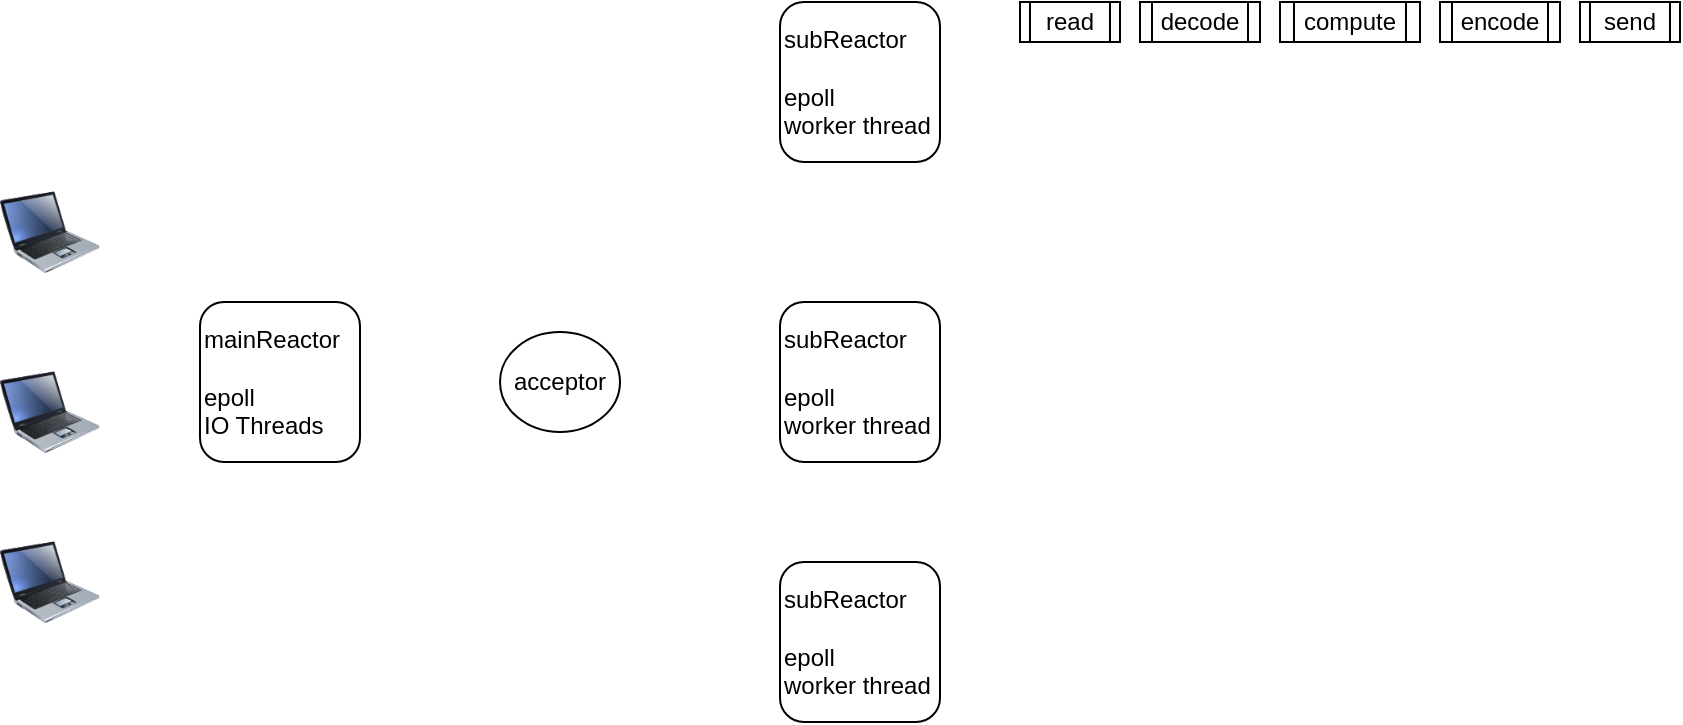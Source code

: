 <mxfile version="24.6.2" type="device">
  <diagram name="Page-1" id="UVrdi4GD2WVLUjD5QYKt">
    <mxGraphModel dx="875" dy="442" grid="1" gridSize="10" guides="1" tooltips="1" connect="1" arrows="1" fold="1" page="1" pageScale="1" pageWidth="850" pageHeight="1100" math="0" shadow="0">
      <root>
        <mxCell id="0" />
        <mxCell id="1" parent="0" />
        <mxCell id="k-Sry2fkS16kkjJ7Y7ue-1" value="mainReactor&lt;div&gt;&lt;br&gt;&lt;div&gt;&lt;div style=&quot;&quot;&gt;&lt;span style=&quot;background-color: initial;&quot;&gt;epoll&lt;/span&gt;&lt;/div&gt;&lt;div&gt;IO Threads&lt;/div&gt;&lt;/div&gt;&lt;/div&gt;" style="rounded=1;whiteSpace=wrap;html=1;align=left;" vertex="1" parent="1">
          <mxGeometry x="110" y="180" width="80" height="80" as="geometry" />
        </mxCell>
        <mxCell id="k-Sry2fkS16kkjJ7Y7ue-2" value="subReactor&lt;div&gt;&lt;br&gt;epoll&lt;div&gt;worker thread&lt;/div&gt;&lt;/div&gt;" style="rounded=1;whiteSpace=wrap;html=1;align=left;" vertex="1" parent="1">
          <mxGeometry x="400" y="30" width="80" height="80" as="geometry" />
        </mxCell>
        <mxCell id="k-Sry2fkS16kkjJ7Y7ue-5" value="subReactor&lt;div&gt;&lt;br&gt;epoll&lt;br&gt;&lt;div&gt;&lt;span style=&quot;background-color: initial;&quot;&gt;worker&lt;/span&gt;&amp;nbsp;thread&lt;/div&gt;&lt;/div&gt;" style="rounded=1;whiteSpace=wrap;html=1;align=left;" vertex="1" parent="1">
          <mxGeometry x="400" y="180" width="80" height="80" as="geometry" />
        </mxCell>
        <mxCell id="k-Sry2fkS16kkjJ7Y7ue-6" value="subReactor&lt;div&gt;&lt;br&gt;epoll&lt;div&gt;worker thread&lt;/div&gt;&lt;/div&gt;" style="rounded=1;whiteSpace=wrap;html=1;align=left;" vertex="1" parent="1">
          <mxGeometry x="400" y="310" width="80" height="80" as="geometry" />
        </mxCell>
        <mxCell id="k-Sry2fkS16kkjJ7Y7ue-7" value="acceptor" style="ellipse;whiteSpace=wrap;html=1;" vertex="1" parent="1">
          <mxGeometry x="260" y="195" width="60" height="50" as="geometry" />
        </mxCell>
        <mxCell id="k-Sry2fkS16kkjJ7Y7ue-8" value="" style="image;html=1;image=img/lib/clip_art/computers/Laptop_128x128.png" vertex="1" parent="1">
          <mxGeometry x="10" y="120" width="50" height="50" as="geometry" />
        </mxCell>
        <mxCell id="k-Sry2fkS16kkjJ7Y7ue-9" value="" style="image;html=1;image=img/lib/clip_art/computers/Laptop_128x128.png" vertex="1" parent="1">
          <mxGeometry x="10" y="210" width="50" height="50" as="geometry" />
        </mxCell>
        <mxCell id="k-Sry2fkS16kkjJ7Y7ue-10" value="" style="image;html=1;image=img/lib/clip_art/computers/Laptop_128x128.png" vertex="1" parent="1">
          <mxGeometry x="10" y="290" width="50" height="60" as="geometry" />
        </mxCell>
        <mxCell id="k-Sry2fkS16kkjJ7Y7ue-11" value="read" style="shape=process;whiteSpace=wrap;html=1;backgroundOutline=1;" vertex="1" parent="1">
          <mxGeometry x="520" y="30" width="50" height="20" as="geometry" />
        </mxCell>
        <mxCell id="k-Sry2fkS16kkjJ7Y7ue-12" value="decode" style="shape=process;whiteSpace=wrap;html=1;backgroundOutline=1;" vertex="1" parent="1">
          <mxGeometry x="580" y="30" width="60" height="20" as="geometry" />
        </mxCell>
        <mxCell id="k-Sry2fkS16kkjJ7Y7ue-13" value="compute" style="shape=process;whiteSpace=wrap;html=1;backgroundOutline=1;" vertex="1" parent="1">
          <mxGeometry x="650" y="30" width="70" height="20" as="geometry" />
        </mxCell>
        <mxCell id="k-Sry2fkS16kkjJ7Y7ue-14" value="encode" style="shape=process;whiteSpace=wrap;html=1;backgroundOutline=1;" vertex="1" parent="1">
          <mxGeometry x="730" y="30" width="60" height="20" as="geometry" />
        </mxCell>
        <mxCell id="k-Sry2fkS16kkjJ7Y7ue-15" value="send" style="shape=process;whiteSpace=wrap;html=1;backgroundOutline=1;" vertex="1" parent="1">
          <mxGeometry x="800" y="30" width="50" height="20" as="geometry" />
        </mxCell>
      </root>
    </mxGraphModel>
  </diagram>
</mxfile>
